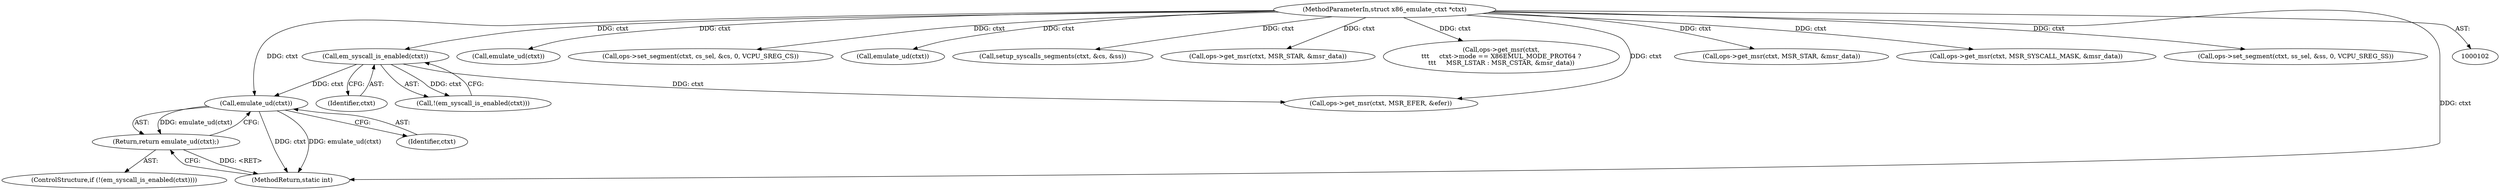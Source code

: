 digraph "0_linux_c2226fc9e87ba3da060e47333657cd6616652b84@pointer" {
"1000140" [label="(Call,emulate_ud(ctxt))"];
"1000137" [label="(Call,em_syscall_is_enabled(ctxt))"];
"1000103" [label="(MethodParameterIn,struct x86_emulate_ctxt *ctxt)"];
"1000139" [label="(Return,return emulate_ud(ctxt);)"];
"1000133" [label="(Call,emulate_ud(ctxt))"];
"1000198" [label="(Call,ops->set_segment(ctxt, cs_sel, &cs, 0, VCPU_SREG_CS))"];
"1000135" [label="(ControlStructure,if (!(em_syscall_is_enabled(ctxt))))"];
"1000139" [label="(Return,return emulate_ud(ctxt);)"];
"1000103" [label="(MethodParameterIn,struct x86_emulate_ctxt *ctxt)"];
"1000159" [label="(Call,emulate_ud(ctxt))"];
"1000137" [label="(Call,em_syscall_is_enabled(ctxt))"];
"1000147" [label="(Call,setup_syscalls_segments(ctxt, &cs, &ss))"];
"1000161" [label="(Call,ops->get_msr(ctxt, MSR_STAR, &msr_data))"];
"1000237" [label="(Call,ops->get_msr(ctxt,\n\t\t\t     ctxt->mode == X86EMUL_MODE_PROT64 ?\n\t\t\t     MSR_LSTAR : MSR_CSTAR, &msr_data))"];
"1000136" [label="(Call,!(em_syscall_is_enabled(ctxt)))"];
"1000293" [label="(MethodReturn,static int)"];
"1000138" [label="(Identifier,ctxt)"];
"1000269" [label="(Call,ops->get_msr(ctxt, MSR_STAR, &msr_data))"];
"1000254" [label="(Call,ops->get_msr(ctxt, MSR_SYSCALL_MASK, &msr_data))"];
"1000205" [label="(Call,ops->set_segment(ctxt, ss_sel, &ss, 0, VCPU_SREG_SS))"];
"1000140" [label="(Call,emulate_ud(ctxt))"];
"1000142" [label="(Call,ops->get_msr(ctxt, MSR_EFER, &efer))"];
"1000141" [label="(Identifier,ctxt)"];
"1000140" -> "1000139"  [label="AST: "];
"1000140" -> "1000141"  [label="CFG: "];
"1000141" -> "1000140"  [label="AST: "];
"1000139" -> "1000140"  [label="CFG: "];
"1000140" -> "1000293"  [label="DDG: ctxt"];
"1000140" -> "1000293"  [label="DDG: emulate_ud(ctxt)"];
"1000140" -> "1000139"  [label="DDG: emulate_ud(ctxt)"];
"1000137" -> "1000140"  [label="DDG: ctxt"];
"1000103" -> "1000140"  [label="DDG: ctxt"];
"1000137" -> "1000136"  [label="AST: "];
"1000137" -> "1000138"  [label="CFG: "];
"1000138" -> "1000137"  [label="AST: "];
"1000136" -> "1000137"  [label="CFG: "];
"1000137" -> "1000136"  [label="DDG: ctxt"];
"1000103" -> "1000137"  [label="DDG: ctxt"];
"1000137" -> "1000142"  [label="DDG: ctxt"];
"1000103" -> "1000102"  [label="AST: "];
"1000103" -> "1000293"  [label="DDG: ctxt"];
"1000103" -> "1000133"  [label="DDG: ctxt"];
"1000103" -> "1000142"  [label="DDG: ctxt"];
"1000103" -> "1000147"  [label="DDG: ctxt"];
"1000103" -> "1000159"  [label="DDG: ctxt"];
"1000103" -> "1000161"  [label="DDG: ctxt"];
"1000103" -> "1000198"  [label="DDG: ctxt"];
"1000103" -> "1000205"  [label="DDG: ctxt"];
"1000103" -> "1000237"  [label="DDG: ctxt"];
"1000103" -> "1000254"  [label="DDG: ctxt"];
"1000103" -> "1000269"  [label="DDG: ctxt"];
"1000139" -> "1000135"  [label="AST: "];
"1000293" -> "1000139"  [label="CFG: "];
"1000139" -> "1000293"  [label="DDG: <RET>"];
}
